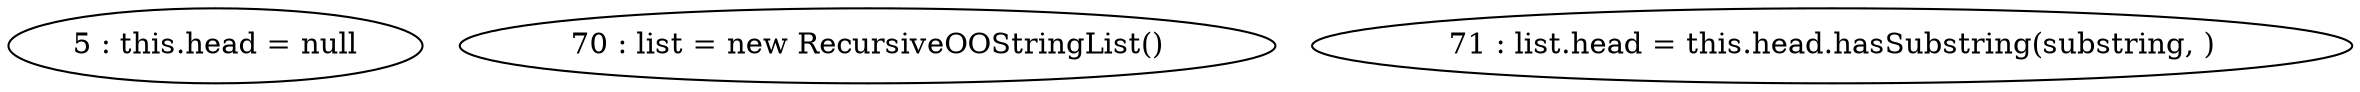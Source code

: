digraph G {
"5 : this.head = null"
"70 : list = new RecursiveOOStringList()"
"71 : list.head = this.head.hasSubstring(substring, )"
}